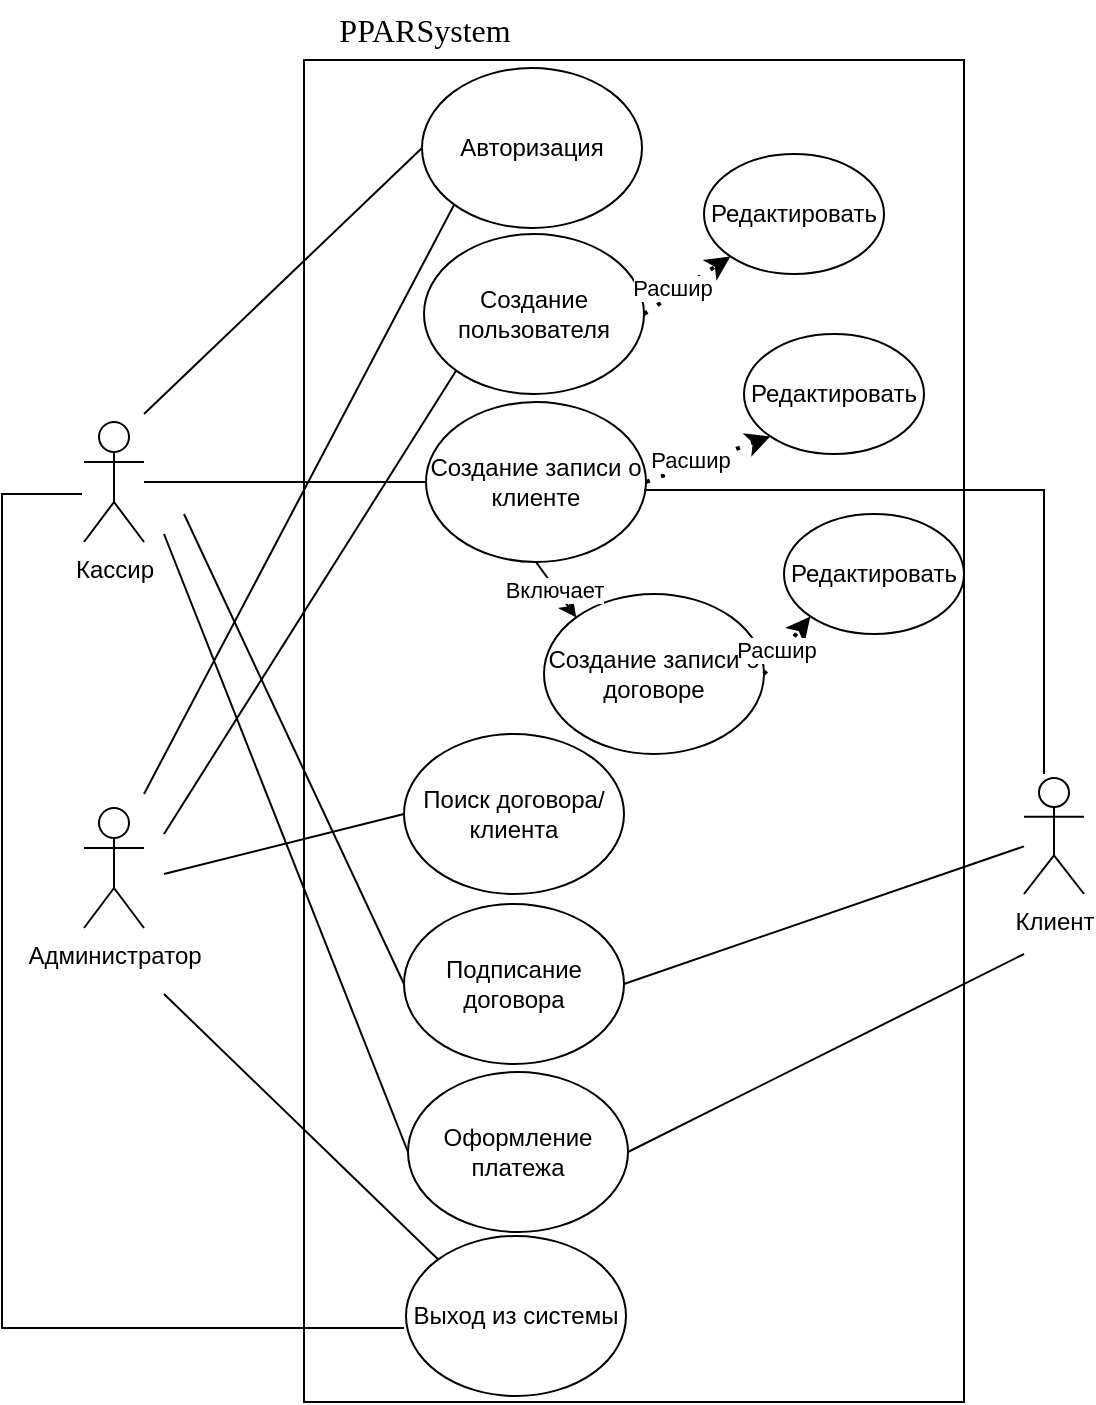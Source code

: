<mxfile version="24.8.4">
  <diagram name="Страница — 1" id="TmX88dPighQRkiQjTGW2">
    <mxGraphModel dx="1271" dy="723" grid="1" gridSize="10" guides="1" tooltips="1" connect="1" arrows="1" fold="1" page="1" pageScale="1" pageWidth="827" pageHeight="1169" math="0" shadow="0">
      <root>
        <mxCell id="0" />
        <mxCell id="1" parent="0" />
        <mxCell id="5J2kUguMM1w4DzTaYGZj-25" value="" style="rounded=0;whiteSpace=wrap;html=1;fillStyle=solid;fillColor=none;" parent="1" vertex="1">
          <mxGeometry x="450" y="83" width="330" height="671" as="geometry" />
        </mxCell>
        <mxCell id="Dn5rn5F9BMQHuiuisoJZ-2" value="Администратор" style="shape=umlActor;verticalLabelPosition=bottom;verticalAlign=top;html=1;outlineConnect=0;" parent="1" vertex="1">
          <mxGeometry x="340" y="457" width="30" height="60" as="geometry" />
        </mxCell>
        <mxCell id="Dn5rn5F9BMQHuiuisoJZ-3" value="Кассир" style="shape=umlActor;verticalLabelPosition=bottom;verticalAlign=top;html=1;outlineConnect=0;" parent="1" vertex="1">
          <mxGeometry x="340" y="264" width="30" height="60" as="geometry" />
        </mxCell>
        <mxCell id="Dn5rn5F9BMQHuiuisoJZ-5" value="Авторизация" style="ellipse;whiteSpace=wrap;html=1;" parent="1" vertex="1">
          <mxGeometry x="509" y="87" width="110" height="80" as="geometry" />
        </mxCell>
        <mxCell id="Dn5rn5F9BMQHuiuisoJZ-6" value="Создание пользователя" style="ellipse;whiteSpace=wrap;html=1;" parent="1" vertex="1">
          <mxGeometry x="510" y="170" width="110" height="80" as="geometry" />
        </mxCell>
        <mxCell id="Dn5rn5F9BMQHuiuisoJZ-7" value="Создание записи о клиенте" style="ellipse;whiteSpace=wrap;html=1;" parent="1" vertex="1">
          <mxGeometry x="511" y="254" width="110" height="80" as="geometry" />
        </mxCell>
        <mxCell id="Dn5rn5F9BMQHuiuisoJZ-8" value="Создание записи о договоре" style="ellipse;whiteSpace=wrap;html=1;" parent="1" vertex="1">
          <mxGeometry x="570" y="350" width="110" height="80" as="geometry" />
        </mxCell>
        <mxCell id="Dn5rn5F9BMQHuiuisoJZ-9" value="Редактировать" style="ellipse;whiteSpace=wrap;html=1;" parent="1" vertex="1">
          <mxGeometry x="650" y="130" width="90" height="60" as="geometry" />
        </mxCell>
        <mxCell id="Dn5rn5F9BMQHuiuisoJZ-10" value="" style="endArrow=classic;dashed=1;html=1;dashPattern=1 3;strokeWidth=2;rounded=0;endFill=1;entryX=0;entryY=1;entryDx=0;entryDy=0;exitX=1;exitY=0.5;exitDx=0;exitDy=0;" parent="1" source="Dn5rn5F9BMQHuiuisoJZ-6" target="Dn5rn5F9BMQHuiuisoJZ-9" edge="1">
          <mxGeometry width="50" height="50" relative="1" as="geometry">
            <mxPoint x="640" y="190" as="sourcePoint" />
            <mxPoint x="690" y="130" as="targetPoint" />
          </mxGeometry>
        </mxCell>
        <mxCell id="Dn5rn5F9BMQHuiuisoJZ-11" value="Расшир" style="edgeLabel;html=1;align=center;verticalAlign=middle;resizable=0;points=[];" parent="Dn5rn5F9BMQHuiuisoJZ-10" vertex="1" connectable="0">
          <mxGeometry x="-0.274" y="3" relative="1" as="geometry">
            <mxPoint as="offset" />
          </mxGeometry>
        </mxCell>
        <mxCell id="Dn5rn5F9BMQHuiuisoJZ-12" value="Редактировать" style="ellipse;whiteSpace=wrap;html=1;" parent="1" vertex="1">
          <mxGeometry x="670" y="220" width="90" height="60" as="geometry" />
        </mxCell>
        <mxCell id="Dn5rn5F9BMQHuiuisoJZ-13" value="" style="endArrow=classic;dashed=1;html=1;dashPattern=1 3;strokeWidth=2;rounded=0;endFill=1;entryX=0;entryY=1;entryDx=0;entryDy=0;exitX=1;exitY=0.5;exitDx=0;exitDy=0;" parent="1" source="Dn5rn5F9BMQHuiuisoJZ-7" target="Dn5rn5F9BMQHuiuisoJZ-12" edge="1">
          <mxGeometry width="50" height="50" relative="1" as="geometry">
            <mxPoint x="687" y="300" as="sourcePoint" />
            <mxPoint x="737" y="240" as="targetPoint" />
          </mxGeometry>
        </mxCell>
        <mxCell id="Dn5rn5F9BMQHuiuisoJZ-14" value="Расшир" style="edgeLabel;html=1;align=center;verticalAlign=middle;resizable=0;points=[];" parent="Dn5rn5F9BMQHuiuisoJZ-13" vertex="1" connectable="0">
          <mxGeometry x="-0.274" y="3" relative="1" as="geometry">
            <mxPoint as="offset" />
          </mxGeometry>
        </mxCell>
        <mxCell id="Dn5rn5F9BMQHuiuisoJZ-16" value="Редактировать" style="ellipse;whiteSpace=wrap;html=1;" parent="1" vertex="1">
          <mxGeometry x="690" y="310" width="90" height="60" as="geometry" />
        </mxCell>
        <mxCell id="Dn5rn5F9BMQHuiuisoJZ-17" value="" style="endArrow=classic;dashed=1;html=1;dashPattern=1 3;strokeWidth=2;rounded=0;endFill=1;entryX=0;entryY=1;entryDx=0;entryDy=0;exitX=1;exitY=0.5;exitDx=0;exitDy=0;" parent="1" source="Dn5rn5F9BMQHuiuisoJZ-8" target="Dn5rn5F9BMQHuiuisoJZ-16" edge="1">
          <mxGeometry width="50" height="50" relative="1" as="geometry">
            <mxPoint x="642.19" y="383.43" as="sourcePoint" />
            <mxPoint x="692.19" y="323.43" as="targetPoint" />
          </mxGeometry>
        </mxCell>
        <mxCell id="Dn5rn5F9BMQHuiuisoJZ-18" value="Расшир" style="edgeLabel;html=1;align=center;verticalAlign=middle;resizable=0;points=[];" parent="Dn5rn5F9BMQHuiuisoJZ-17" vertex="1" connectable="0">
          <mxGeometry x="-0.274" y="3" relative="1" as="geometry">
            <mxPoint as="offset" />
          </mxGeometry>
        </mxCell>
        <mxCell id="Dn5rn5F9BMQHuiuisoJZ-21" value="Выход из системы" style="ellipse;whiteSpace=wrap;html=1;" parent="1" vertex="1">
          <mxGeometry x="501" y="671" width="110" height="80" as="geometry" />
        </mxCell>
        <mxCell id="Dn5rn5F9BMQHuiuisoJZ-22" value="Поиск договора/клиента" style="ellipse;whiteSpace=wrap;html=1;" parent="1" vertex="1">
          <mxGeometry x="500" y="420" width="110" height="80" as="geometry" />
        </mxCell>
        <mxCell id="Dn5rn5F9BMQHuiuisoJZ-23" value="Оформление платежа" style="ellipse;whiteSpace=wrap;html=1;" parent="1" vertex="1">
          <mxGeometry x="502" y="589" width="110" height="80" as="geometry" />
        </mxCell>
        <mxCell id="Dn5rn5F9BMQHuiuisoJZ-24" value="Подписание договора" style="ellipse;whiteSpace=wrap;html=1;" parent="1" vertex="1">
          <mxGeometry x="500" y="505" width="110" height="80" as="geometry" />
        </mxCell>
        <mxCell id="5J2kUguMM1w4DzTaYGZj-5" value="&lt;span class=&quot;a&quot;&gt;&lt;span style=&quot;font-size: 12pt; font-family: &amp;quot;Liberation Serif&amp;quot;, sans-serif;&quot; lang=&quot;EN-US&quot;&gt;PPARSystem&lt;/span&gt;&lt;/span&gt;" style="text;html=1;align=center;verticalAlign=middle;resizable=0;points=[];autosize=1;strokeColor=none;fillColor=none;" parent="1" vertex="1">
          <mxGeometry x="450" y="53" width="120" height="30" as="geometry" />
        </mxCell>
        <mxCell id="5J2kUguMM1w4DzTaYGZj-10" value="" style="endArrow=none;html=1;rounded=0;entryX=0;entryY=0.5;entryDx=0;entryDy=0;" parent="1" target="Dn5rn5F9BMQHuiuisoJZ-22" edge="1">
          <mxGeometry width="50" height="50" relative="1" as="geometry">
            <mxPoint x="380" y="490" as="sourcePoint" />
            <mxPoint x="650" y="480" as="targetPoint" />
          </mxGeometry>
        </mxCell>
        <mxCell id="5J2kUguMM1w4DzTaYGZj-12" value="" style="endArrow=none;html=1;rounded=0;entryX=0;entryY=0.5;entryDx=0;entryDy=0;" parent="1" target="Dn5rn5F9BMQHuiuisoJZ-23" edge="1">
          <mxGeometry width="50" height="50" relative="1" as="geometry">
            <mxPoint x="380" y="320" as="sourcePoint" />
            <mxPoint x="650" y="480" as="targetPoint" />
          </mxGeometry>
        </mxCell>
        <mxCell id="5J2kUguMM1w4DzTaYGZj-13" value="" style="endArrow=none;html=1;rounded=0;exitX=0;exitY=0.5;exitDx=0;exitDy=0;" parent="1" edge="1">
          <mxGeometry width="50" height="50" relative="1" as="geometry">
            <mxPoint x="500.0" y="717" as="sourcePoint" />
            <mxPoint x="339" y="300" as="targetPoint" />
            <Array as="points">
              <mxPoint x="299" y="717" />
              <mxPoint x="299" y="506" />
              <mxPoint x="299" y="300" />
            </Array>
          </mxGeometry>
        </mxCell>
        <mxCell id="xW9ilQPQtQ4-ehkafY4z-2" value="Клиент" style="shape=umlActor;verticalLabelPosition=bottom;verticalAlign=top;html=1;outlineConnect=0;" parent="1" vertex="1">
          <mxGeometry x="810" y="442" width="30" height="58" as="geometry" />
        </mxCell>
        <mxCell id="i5OzXlrHwFQybuSekKXD-2" value="" style="endArrow=none;html=1;rounded=0;exitX=1;exitY=0.5;exitDx=0;exitDy=0;" edge="1" parent="1" source="Dn5rn5F9BMQHuiuisoJZ-24" target="xW9ilQPQtQ4-ehkafY4z-2">
          <mxGeometry width="50" height="50" relative="1" as="geometry">
            <mxPoint x="630" y="510" as="sourcePoint" />
            <mxPoint x="680" y="460" as="targetPoint" />
          </mxGeometry>
        </mxCell>
        <mxCell id="i5OzXlrHwFQybuSekKXD-4" value="" style="endArrow=none;html=1;rounded=0;" edge="1" parent="1">
          <mxGeometry width="50" height="50" relative="1" as="geometry">
            <mxPoint x="620" y="298" as="sourcePoint" />
            <mxPoint x="820" y="440" as="targetPoint" />
            <Array as="points">
              <mxPoint x="820" y="298" />
            </Array>
          </mxGeometry>
        </mxCell>
        <mxCell id="i5OzXlrHwFQybuSekKXD-5" value="" style="endArrow=none;html=1;rounded=0;exitX=0;exitY=0;exitDx=0;exitDy=0;" edge="1" parent="1" source="Dn5rn5F9BMQHuiuisoJZ-21">
          <mxGeometry width="50" height="50" relative="1" as="geometry">
            <mxPoint x="630" y="610" as="sourcePoint" />
            <mxPoint x="380" y="550" as="targetPoint" />
          </mxGeometry>
        </mxCell>
        <mxCell id="i5OzXlrHwFQybuSekKXD-8" value="" style="endArrow=none;html=1;rounded=0;entryX=0;entryY=0.5;entryDx=0;entryDy=0;" edge="1" parent="1" source="Dn5rn5F9BMQHuiuisoJZ-3" target="Dn5rn5F9BMQHuiuisoJZ-7">
          <mxGeometry width="50" height="50" relative="1" as="geometry">
            <mxPoint x="630" y="410" as="sourcePoint" />
            <mxPoint x="680" y="360" as="targetPoint" />
          </mxGeometry>
        </mxCell>
        <mxCell id="i5OzXlrHwFQybuSekKXD-9" value="" style="endArrow=classic;html=1;rounded=0;exitX=0.5;exitY=1;exitDx=0;exitDy=0;entryX=0;entryY=0;entryDx=0;entryDy=0;" edge="1" parent="1" source="Dn5rn5F9BMQHuiuisoJZ-7" target="Dn5rn5F9BMQHuiuisoJZ-8">
          <mxGeometry width="50" height="50" relative="1" as="geometry">
            <mxPoint x="630" y="510" as="sourcePoint" />
            <mxPoint x="680" y="460" as="targetPoint" />
          </mxGeometry>
        </mxCell>
        <mxCell id="i5OzXlrHwFQybuSekKXD-10" value="Включает" style="edgeLabel;html=1;align=center;verticalAlign=middle;resizable=0;points=[];" vertex="1" connectable="0" parent="i5OzXlrHwFQybuSekKXD-9">
          <mxGeometry x="-0.071" y="-1" relative="1" as="geometry">
            <mxPoint as="offset" />
          </mxGeometry>
        </mxCell>
        <mxCell id="i5OzXlrHwFQybuSekKXD-11" value="" style="endArrow=none;html=1;rounded=0;entryX=0;entryY=0.5;entryDx=0;entryDy=0;" edge="1" parent="1" target="Dn5rn5F9BMQHuiuisoJZ-24">
          <mxGeometry width="50" height="50" relative="1" as="geometry">
            <mxPoint x="390" y="310" as="sourcePoint" />
            <mxPoint x="540" y="430" as="targetPoint" />
          </mxGeometry>
        </mxCell>
        <mxCell id="i5OzXlrHwFQybuSekKXD-12" value="" style="endArrow=none;html=1;rounded=0;exitX=0;exitY=1;exitDx=0;exitDy=0;" edge="1" parent="1" source="Dn5rn5F9BMQHuiuisoJZ-6">
          <mxGeometry width="50" height="50" relative="1" as="geometry">
            <mxPoint x="490" y="380" as="sourcePoint" />
            <mxPoint x="380" y="470" as="targetPoint" />
          </mxGeometry>
        </mxCell>
        <mxCell id="i5OzXlrHwFQybuSekKXD-13" value="" style="endArrow=none;html=1;rounded=0;entryX=0;entryY=1;entryDx=0;entryDy=0;" edge="1" parent="1" target="Dn5rn5F9BMQHuiuisoJZ-5">
          <mxGeometry width="50" height="50" relative="1" as="geometry">
            <mxPoint x="370" y="450" as="sourcePoint" />
            <mxPoint x="540" y="330" as="targetPoint" />
          </mxGeometry>
        </mxCell>
        <mxCell id="i5OzXlrHwFQybuSekKXD-14" value="" style="endArrow=none;html=1;rounded=0;entryX=0;entryY=0.5;entryDx=0;entryDy=0;" edge="1" parent="1" target="Dn5rn5F9BMQHuiuisoJZ-5">
          <mxGeometry width="50" height="50" relative="1" as="geometry">
            <mxPoint x="370" y="260" as="sourcePoint" />
            <mxPoint x="540" y="230" as="targetPoint" />
          </mxGeometry>
        </mxCell>
        <mxCell id="i5OzXlrHwFQybuSekKXD-15" value="" style="endArrow=none;html=1;rounded=0;exitX=1;exitY=0.5;exitDx=0;exitDy=0;" edge="1" parent="1" source="Dn5rn5F9BMQHuiuisoJZ-23">
          <mxGeometry width="50" height="50" relative="1" as="geometry">
            <mxPoint x="470" y="470" as="sourcePoint" />
            <mxPoint x="810" y="530" as="targetPoint" />
          </mxGeometry>
        </mxCell>
      </root>
    </mxGraphModel>
  </diagram>
</mxfile>
